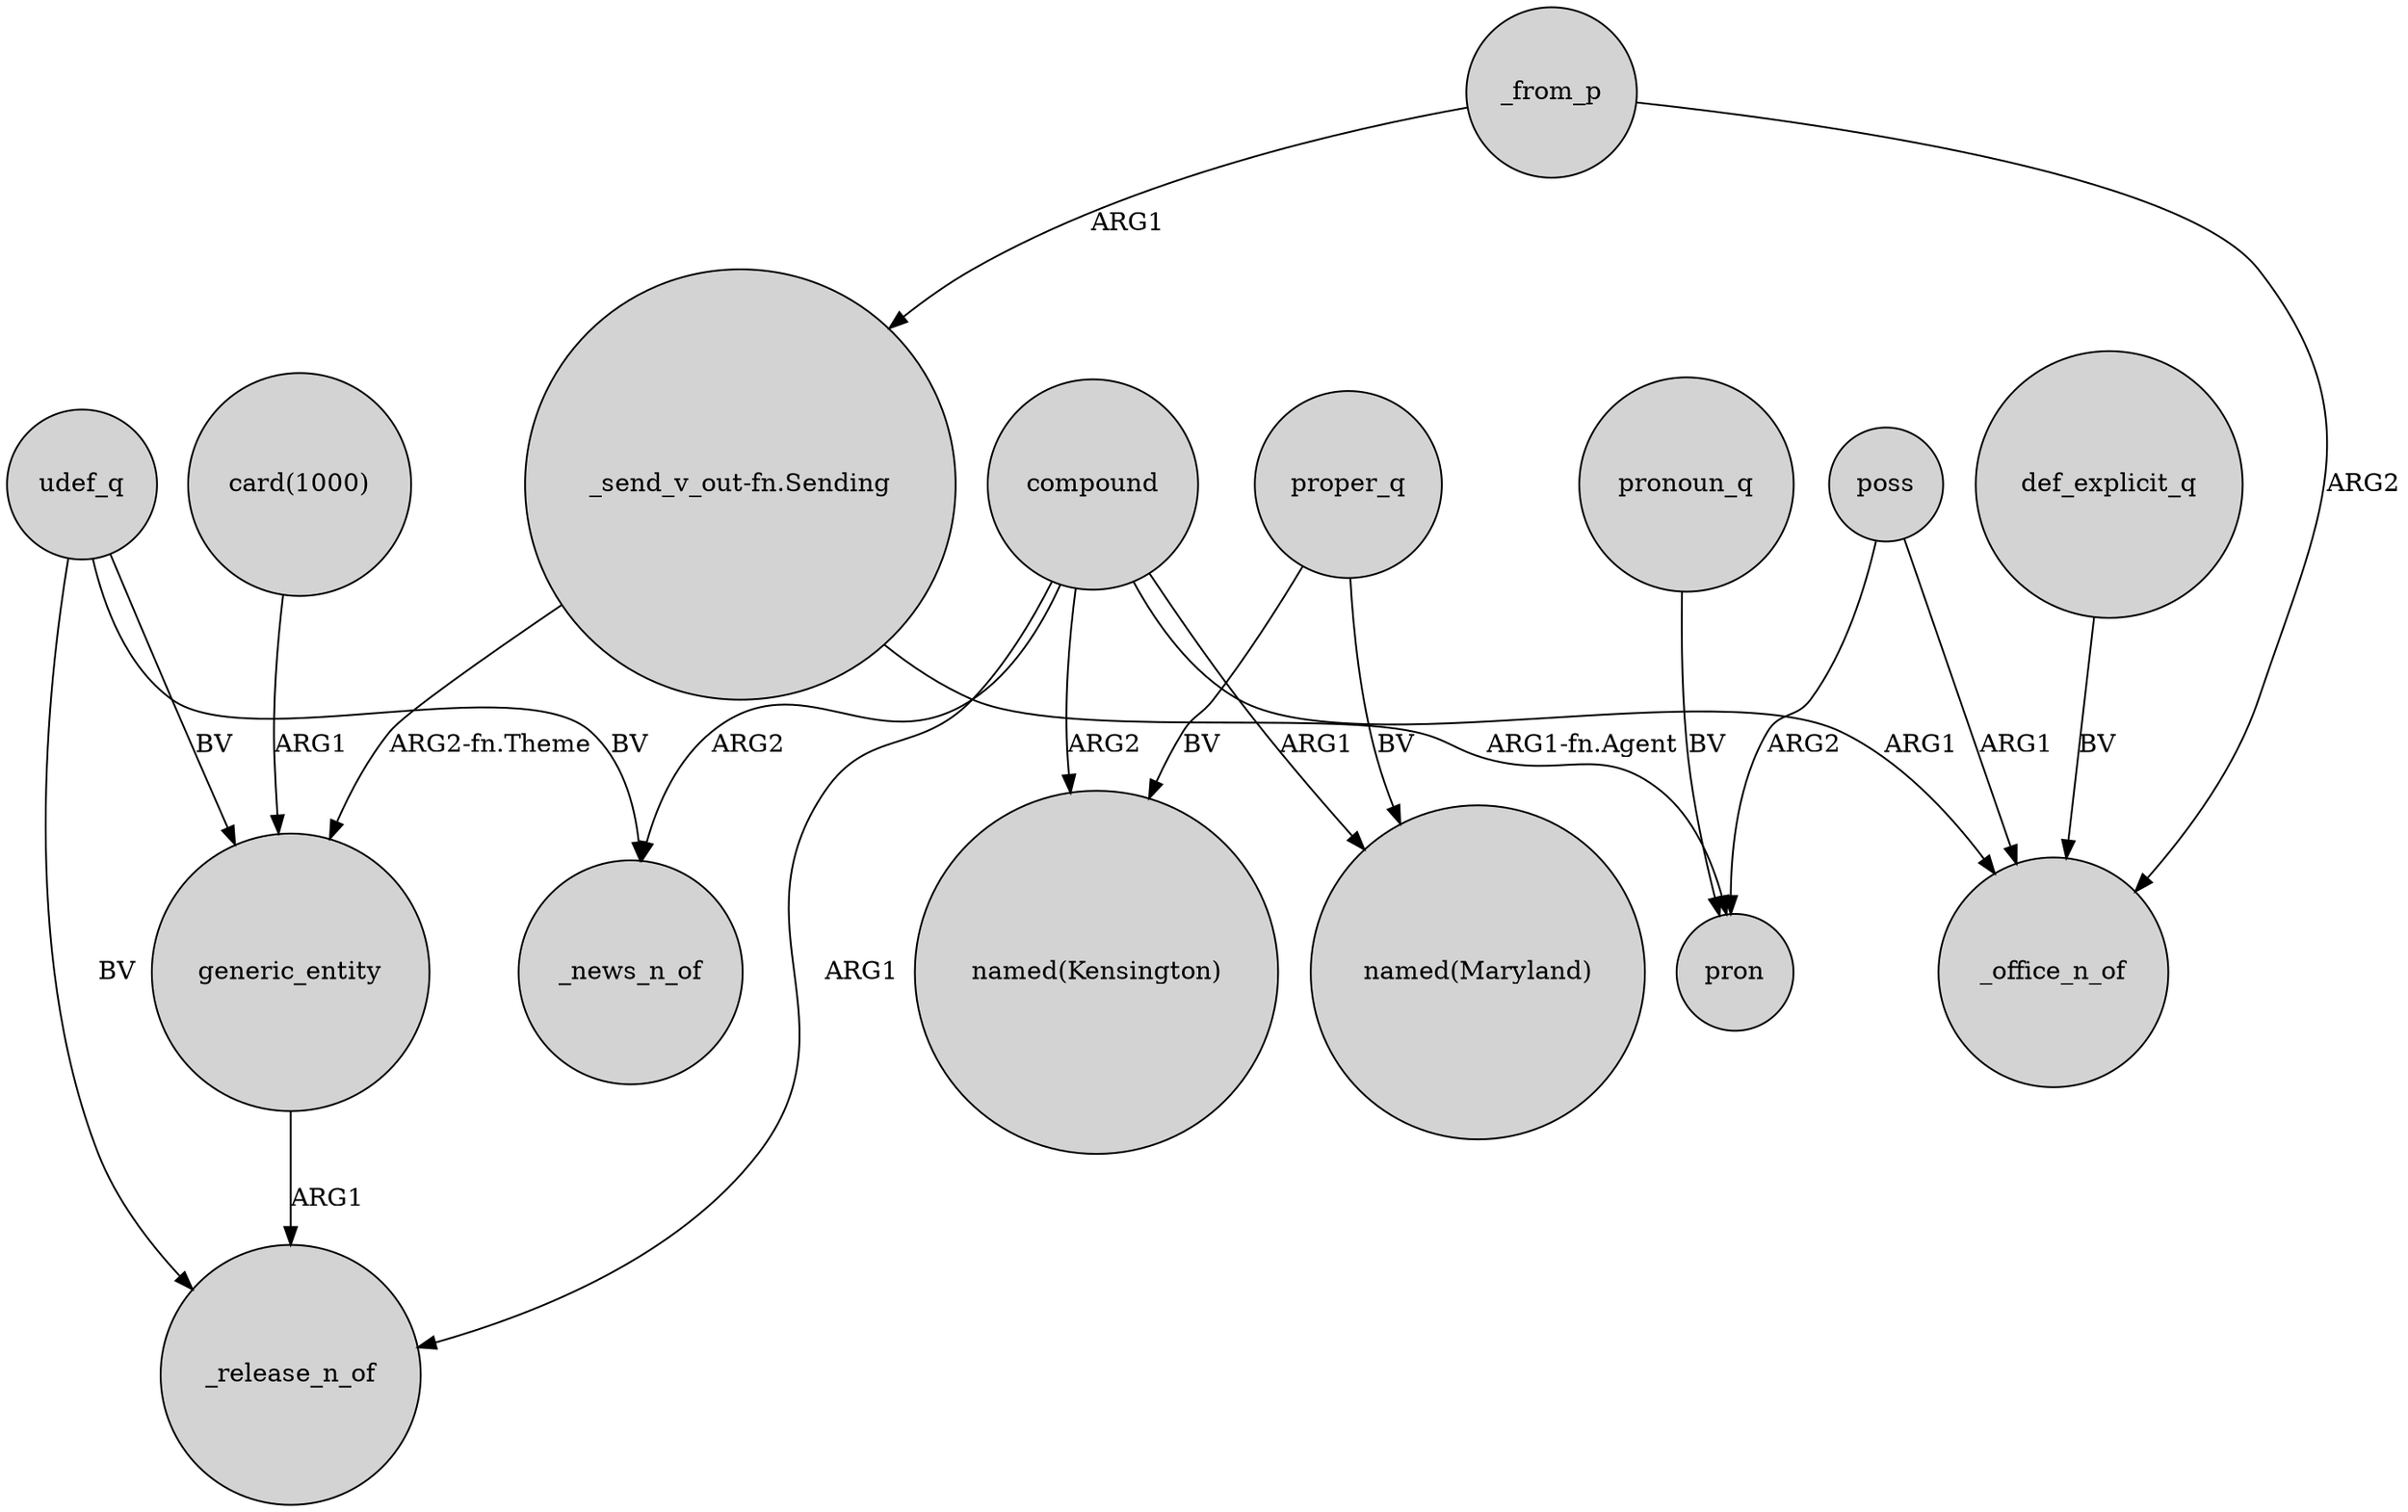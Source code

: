 digraph {
	node [shape=circle style=filled]
	generic_entity -> _release_n_of [label=ARG1]
	udef_q -> generic_entity [label=BV]
	compound -> "named(Kensington)" [label=ARG2]
	poss -> pron [label=ARG2]
	compound -> "named(Maryland)" [label=ARG1]
	"_send_v_out-fn.Sending" -> pron [label="ARG1-fn.Agent"]
	def_explicit_q -> _office_n_of [label=BV]
	_from_p -> _office_n_of [label=ARG2]
	compound -> _office_n_of [label=ARG1]
	"card(1000)" -> generic_entity [label=ARG1]
	proper_q -> "named(Maryland)" [label=BV]
	udef_q -> _release_n_of [label=BV]
	pronoun_q -> pron [label=BV]
	compound -> _news_n_of [label=ARG2]
	poss -> _office_n_of [label=ARG1]
	compound -> _release_n_of [label=ARG1]
	udef_q -> _news_n_of [label=BV]
	proper_q -> "named(Kensington)" [label=BV]
	_from_p -> "_send_v_out-fn.Sending" [label=ARG1]
	"_send_v_out-fn.Sending" -> generic_entity [label="ARG2-fn.Theme"]
}
